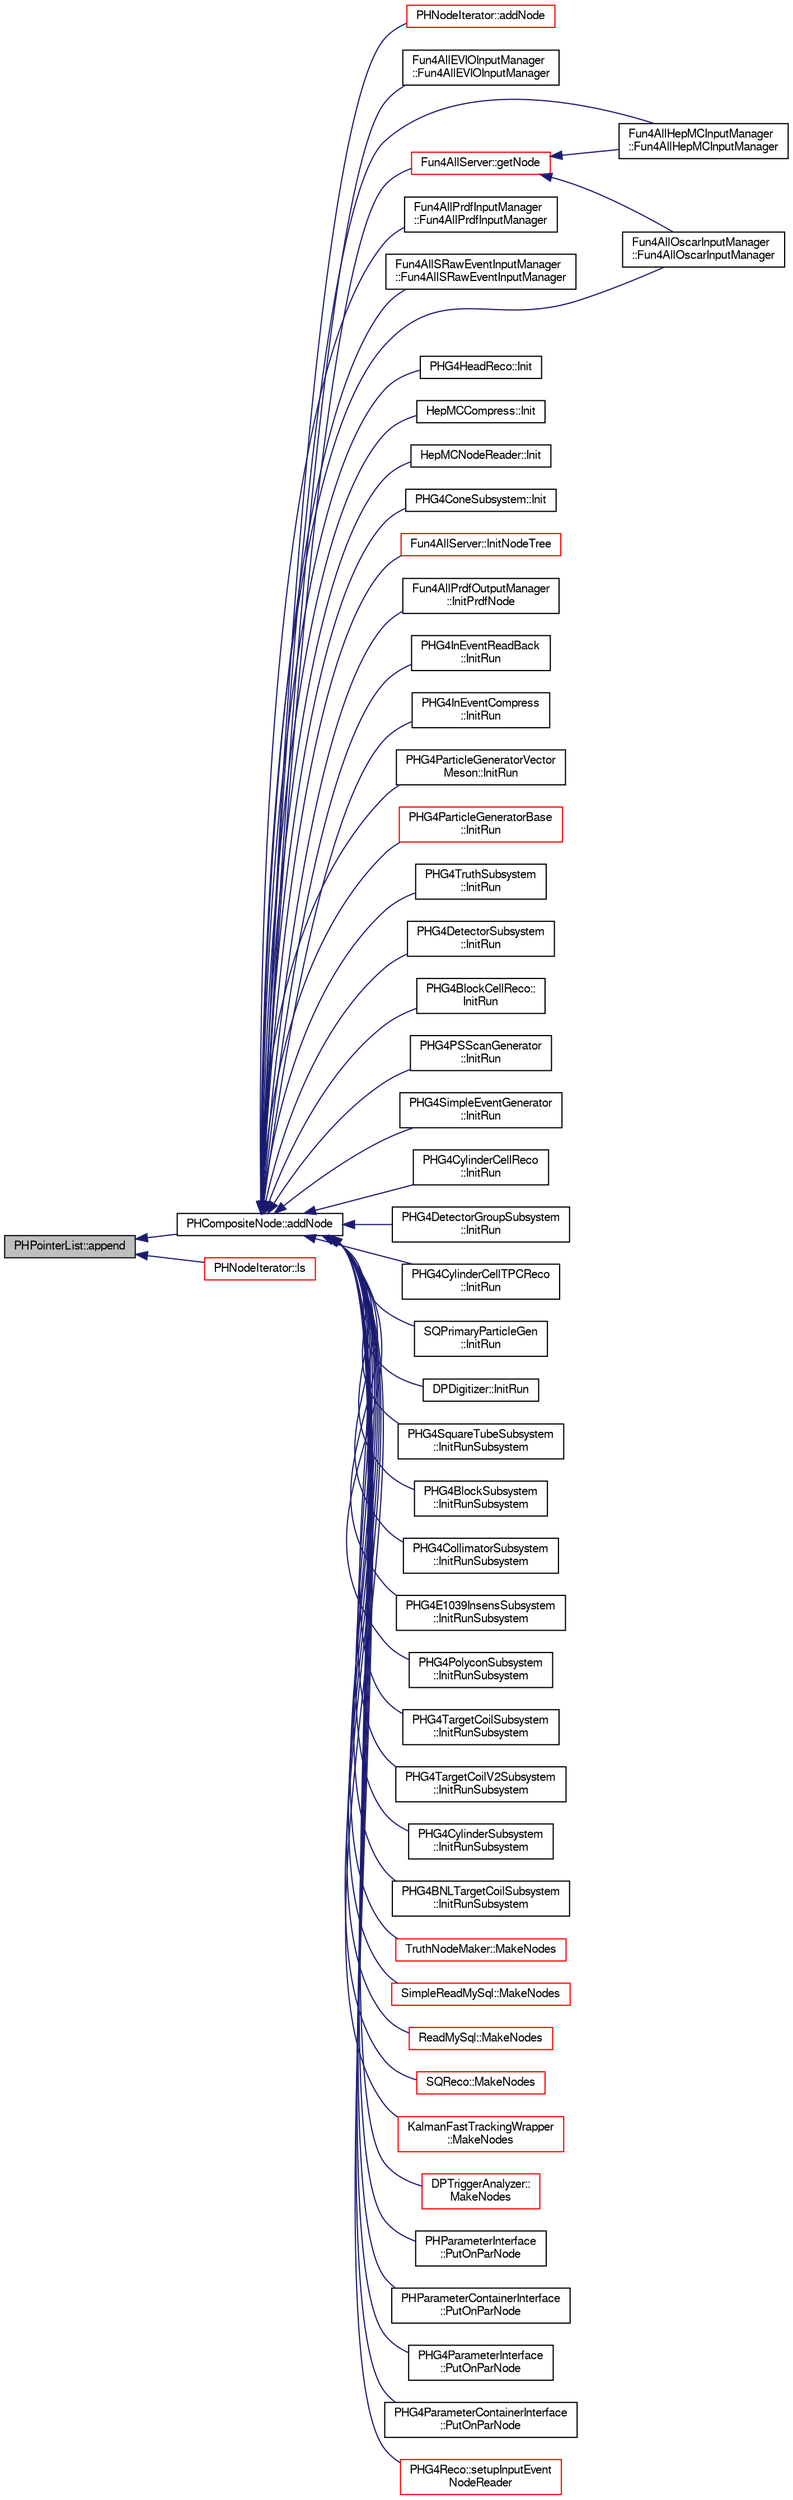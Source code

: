 digraph "PHPointerList::append"
{
  bgcolor="transparent";
  edge [fontname="FreeSans",fontsize="10",labelfontname="FreeSans",labelfontsize="10"];
  node [fontname="FreeSans",fontsize="10",shape=record];
  rankdir="LR";
  Node1 [label="PHPointerList::append",height=0.2,width=0.4,color="black", fillcolor="grey75", style="filled" fontcolor="black"];
  Node1 -> Node2 [dir="back",color="midnightblue",fontsize="10",style="solid",fontname="FreeSans"];
  Node2 [label="PHCompositeNode::addNode",height=0.2,width=0.4,color="black",URL="$d5/dca/classPHCompositeNode.html#ac7dbf017614c324e218a001d729607bf"];
  Node2 -> Node3 [dir="back",color="midnightblue",fontsize="10",style="solid",fontname="FreeSans"];
  Node3 [label="PHNodeIterator::addNode",height=0.2,width=0.4,color="red",URL="$d5/d07/classPHNodeIterator.html#a2c183a75c6a6784f38ff15b6163eb7ee"];
  Node2 -> Node4 [dir="back",color="midnightblue",fontsize="10",style="solid",fontname="FreeSans"];
  Node4 [label="Fun4AllEVIOInputManager\l::Fun4AllEVIOInputManager",height=0.2,width=0.4,color="black",URL="$d3/d97/classFun4AllEVIOInputManager.html#af15bc51c0267a3e6f959339b512f491e"];
  Node2 -> Node5 [dir="back",color="midnightblue",fontsize="10",style="solid",fontname="FreeSans"];
  Node5 [label="Fun4AllHepMCInputManager\l::Fun4AllHepMCInputManager",height=0.2,width=0.4,color="black",URL="$d6/d6f/classFun4AllHepMCInputManager.html#ab49f9d3e9950f49dfe1323ac466e2021"];
  Node2 -> Node6 [dir="back",color="midnightblue",fontsize="10",style="solid",fontname="FreeSans"];
  Node6 [label="Fun4AllOscarInputManager\l::Fun4AllOscarInputManager",height=0.2,width=0.4,color="black",URL="$db/d1f/classFun4AllOscarInputManager.html#a6eba24090795ccb027a1dedc87db1a85"];
  Node2 -> Node7 [dir="back",color="midnightblue",fontsize="10",style="solid",fontname="FreeSans"];
  Node7 [label="Fun4AllPrdfInputManager\l::Fun4AllPrdfInputManager",height=0.2,width=0.4,color="black",URL="$da/dd8/classFun4AllPrdfInputManager.html#a36fdaca3254cbb07a00af64b10488385"];
  Node2 -> Node8 [dir="back",color="midnightblue",fontsize="10",style="solid",fontname="FreeSans"];
  Node8 [label="Fun4AllSRawEventInputManager\l::Fun4AllSRawEventInputManager",height=0.2,width=0.4,color="black",URL="$d5/dd4/classFun4AllSRawEventInputManager.html#a72fc8aee367810a4f5104178ab58850d"];
  Node2 -> Node9 [dir="back",color="midnightblue",fontsize="10",style="solid",fontname="FreeSans"];
  Node9 [label="Fun4AllServer::getNode",height=0.2,width=0.4,color="red",URL="$da/d29/classFun4AllServer.html#ac42fd391b795d9605811abb9394c2011"];
  Node9 -> Node5 [dir="back",color="midnightblue",fontsize="10",style="solid",fontname="FreeSans"];
  Node9 -> Node6 [dir="back",color="midnightblue",fontsize="10",style="solid",fontname="FreeSans"];
  Node2 -> Node10 [dir="back",color="midnightblue",fontsize="10",style="solid",fontname="FreeSans"];
  Node10 [label="PHG4HeadReco::Init",height=0.2,width=0.4,color="black",URL="$d2/d2e/classPHG4HeadReco.html#a846ec00965508330db91db4b312831b3"];
  Node2 -> Node11 [dir="back",color="midnightblue",fontsize="10",style="solid",fontname="FreeSans"];
  Node11 [label="HepMCCompress::Init",height=0.2,width=0.4,color="black",URL="$d0/d7f/classHepMCCompress.html#a5598862de2cc018209be8b339701cac9"];
  Node2 -> Node12 [dir="back",color="midnightblue",fontsize="10",style="solid",fontname="FreeSans"];
  Node12 [label="HepMCNodeReader::Init",height=0.2,width=0.4,color="black",URL="$db/d6c/classHepMCNodeReader.html#a6bc7c84c413805989ae15ce520d6db2d"];
  Node2 -> Node13 [dir="back",color="midnightblue",fontsize="10",style="solid",fontname="FreeSans"];
  Node13 [label="PHG4ConeSubsystem::Init",height=0.2,width=0.4,color="black",URL="$d8/d6e/classPHG4ConeSubsystem.html#ad28af91002a876e0061806c3c73e4cd1",tooltip="init "];
  Node2 -> Node14 [dir="back",color="midnightblue",fontsize="10",style="solid",fontname="FreeSans"];
  Node14 [label="Fun4AllServer::InitNodeTree",height=0.2,width=0.4,color="red",URL="$da/d29/classFun4AllServer.html#a2ebfcdcf706670c98c189bfa93c3ff89"];
  Node2 -> Node15 [dir="back",color="midnightblue",fontsize="10",style="solid",fontname="FreeSans"];
  Node15 [label="Fun4AllPrdfOutputManager\l::InitPrdfNode",height=0.2,width=0.4,color="black",URL="$d6/dc8/classFun4AllPrdfOutputManager.html#a1d891012ff50062628d053f825426c80",tooltip="PRDF node initialization [class specific method]. "];
  Node2 -> Node16 [dir="back",color="midnightblue",fontsize="10",style="solid",fontname="FreeSans"];
  Node16 [label="PHG4InEventReadBack\l::InitRun",height=0.2,width=0.4,color="black",URL="$d8/ded/classPHG4InEventReadBack.html#aa31ef3721af746a498e04c7276e71e2f"];
  Node2 -> Node17 [dir="back",color="midnightblue",fontsize="10",style="solid",fontname="FreeSans"];
  Node17 [label="PHG4InEventCompress\l::InitRun",height=0.2,width=0.4,color="black",URL="$dc/d9a/classPHG4InEventCompress.html#a6aeb4087c74a2fc61ce8e4f1df80c09c"];
  Node2 -> Node18 [dir="back",color="midnightblue",fontsize="10",style="solid",fontname="FreeSans"];
  Node18 [label="PHG4ParticleGeneratorVector\lMeson::InitRun",height=0.2,width=0.4,color="black",URL="$d7/dc3/classPHG4ParticleGeneratorVectorMeson.html#ab94cb70aadedac669f75a44b8788fbfd"];
  Node2 -> Node19 [dir="back",color="midnightblue",fontsize="10",style="solid",fontname="FreeSans"];
  Node19 [label="PHG4ParticleGeneratorBase\l::InitRun",height=0.2,width=0.4,color="red",URL="$d8/d78/classPHG4ParticleGeneratorBase.html#a6d7c97ddfb202769c5b878454d8d07a7"];
  Node2 -> Node20 [dir="back",color="midnightblue",fontsize="10",style="solid",fontname="FreeSans"];
  Node20 [label="PHG4TruthSubsystem\l::InitRun",height=0.2,width=0.4,color="black",URL="$d5/d85/classPHG4TruthSubsystem.html#a0dc4476d86bcfecbb026ca2d98caca32",tooltip="init "];
  Node2 -> Node21 [dir="back",color="midnightblue",fontsize="10",style="solid",fontname="FreeSans"];
  Node21 [label="PHG4DetectorSubsystem\l::InitRun",height=0.2,width=0.4,color="black",URL="$d5/d29/classPHG4DetectorSubsystem.html#a3c2ac5dc436f84e09140b6e2a1be8ff9"];
  Node2 -> Node22 [dir="back",color="midnightblue",fontsize="10",style="solid",fontname="FreeSans"];
  Node22 [label="PHG4BlockCellReco::\lInitRun",height=0.2,width=0.4,color="black",URL="$df/d5e/classPHG4BlockCellReco.html#aa62bbe31407e5e4c80f541dbd5c18aa4",tooltip="module initialization "];
  Node2 -> Node23 [dir="back",color="midnightblue",fontsize="10",style="solid",fontname="FreeSans"];
  Node23 [label="PHG4PSScanGenerator\l::InitRun",height=0.2,width=0.4,color="black",URL="$de/d76/classPHG4PSScanGenerator.html#a910e9a4a0228a5185e97b5466b256ec6"];
  Node2 -> Node24 [dir="back",color="midnightblue",fontsize="10",style="solid",fontname="FreeSans"];
  Node24 [label="PHG4SimpleEventGenerator\l::InitRun",height=0.2,width=0.4,color="black",URL="$d5/df3/classPHG4SimpleEventGenerator.html#a54f0db778c3a2a4154b76b30e75baf44"];
  Node2 -> Node25 [dir="back",color="midnightblue",fontsize="10",style="solid",fontname="FreeSans"];
  Node25 [label="PHG4CylinderCellReco\l::InitRun",height=0.2,width=0.4,color="black",URL="$d5/dd0/classPHG4CylinderCellReco.html#ada869396a39d11561fcbb85572446310",tooltip="module initialization "];
  Node2 -> Node26 [dir="back",color="midnightblue",fontsize="10",style="solid",fontname="FreeSans"];
  Node26 [label="PHG4DetectorGroupSubsystem\l::InitRun",height=0.2,width=0.4,color="black",URL="$d7/d7f/classPHG4DetectorGroupSubsystem.html#a9c1bbc352e506b9b598fcd4d34ea279e"];
  Node2 -> Node27 [dir="back",color="midnightblue",fontsize="10",style="solid",fontname="FreeSans"];
  Node27 [label="PHG4CylinderCellTPCReco\l::InitRun",height=0.2,width=0.4,color="black",URL="$dc/d94/classPHG4CylinderCellTPCReco.html#a36f8dae72fae5f5d6e17b06fcec0b463"];
  Node2 -> Node28 [dir="back",color="midnightblue",fontsize="10",style="solid",fontname="FreeSans"];
  Node28 [label="SQPrimaryParticleGen\l::InitRun",height=0.2,width=0.4,color="black",URL="$d4/d06/classSQPrimaryParticleGen.html#a3089360fe1b2fd95de23dd28219b32f6"];
  Node2 -> Node29 [dir="back",color="midnightblue",fontsize="10",style="solid",fontname="FreeSans"];
  Node29 [label="DPDigitizer::InitRun",height=0.2,width=0.4,color="black",URL="$d6/d98/classDPDigitizer.html#aaa9b879580c9f14c1f86f02ddef20417",tooltip="module initialization "];
  Node2 -> Node30 [dir="back",color="midnightblue",fontsize="10",style="solid",fontname="FreeSans"];
  Node30 [label="PHG4SquareTubeSubsystem\l::InitRunSubsystem",height=0.2,width=0.4,color="black",URL="$d4/d2d/classPHG4SquareTubeSubsystem.html#a5b92b85e8435b833679496938bc6c4d8",tooltip="InitRunSubsystem. "];
  Node2 -> Node31 [dir="back",color="midnightblue",fontsize="10",style="solid",fontname="FreeSans"];
  Node31 [label="PHG4BlockSubsystem\l::InitRunSubsystem",height=0.2,width=0.4,color="black",URL="$df/d14/classPHG4BlockSubsystem.html#ac0d173351f388609274a5105753746c3",tooltip="InitRunSubsystem. "];
  Node2 -> Node32 [dir="back",color="midnightblue",fontsize="10",style="solid",fontname="FreeSans"];
  Node32 [label="PHG4CollimatorSubsystem\l::InitRunSubsystem",height=0.2,width=0.4,color="black",URL="$de/d78/classPHG4CollimatorSubsystem.html#a92f9e8f0d2891f34d9a638a76577a6b2",tooltip="InitRunSubsystem. "];
  Node2 -> Node33 [dir="back",color="midnightblue",fontsize="10",style="solid",fontname="FreeSans"];
  Node33 [label="PHG4E1039InsensSubsystem\l::InitRunSubsystem",height=0.2,width=0.4,color="black",URL="$d9/d43/classPHG4E1039InsensSubsystem.html#a5b33838350511d45e3d69556ae38d3c4",tooltip="InitRunSubsystem. "];
  Node2 -> Node34 [dir="back",color="midnightblue",fontsize="10",style="solid",fontname="FreeSans"];
  Node34 [label="PHG4PolyconSubsystem\l::InitRunSubsystem",height=0.2,width=0.4,color="black",URL="$d6/d12/classPHG4PolyconSubsystem.html#aaeebd3d4f0dc15785098c0dcb44b6740",tooltip="init runwise stuff "];
  Node2 -> Node35 [dir="back",color="midnightblue",fontsize="10",style="solid",fontname="FreeSans"];
  Node35 [label="PHG4TargetCoilSubsystem\l::InitRunSubsystem",height=0.2,width=0.4,color="black",URL="$d8/d86/classPHG4TargetCoilSubsystem.html#ab2523afc854bd0070f5de6bd2448664e",tooltip="init runwise stuff "];
  Node2 -> Node36 [dir="back",color="midnightblue",fontsize="10",style="solid",fontname="FreeSans"];
  Node36 [label="PHG4TargetCoilV2Subsystem\l::InitRunSubsystem",height=0.2,width=0.4,color="black",URL="$db/ddf/classPHG4TargetCoilV2Subsystem.html#a90105993fc507bc86e1605a1ea0f5b28",tooltip="init runwise stuff "];
  Node2 -> Node37 [dir="back",color="midnightblue",fontsize="10",style="solid",fontname="FreeSans"];
  Node37 [label="PHG4CylinderSubsystem\l::InitRunSubsystem",height=0.2,width=0.4,color="black",URL="$db/dc5/classPHG4CylinderSubsystem.html#a034cd0c643ec03070dcaf5f3bae175e0",tooltip="init runwise stuff "];
  Node2 -> Node38 [dir="back",color="midnightblue",fontsize="10",style="solid",fontname="FreeSans"];
  Node38 [label="PHG4BNLTargetCoilSubsystem\l::InitRunSubsystem",height=0.2,width=0.4,color="black",URL="$d9/df7/classPHG4BNLTargetCoilSubsystem.html#a51eacfee4ecd504d8a424baa292de510",tooltip="init runwise stuff "];
  Node2 -> Node39 [dir="back",color="midnightblue",fontsize="10",style="solid",fontname="FreeSans"];
  Node39 [label="TruthNodeMaker::MakeNodes",height=0.2,width=0.4,color="red",URL="$dd/d44/classTruthNodeMaker.html#a9bb434771e07deebfdb6431278d509c6"];
  Node2 -> Node40 [dir="back",color="midnightblue",fontsize="10",style="solid",fontname="FreeSans"];
  Node40 [label="SimpleReadMySql::MakeNodes",height=0.2,width=0.4,color="red",URL="$d0/d68/classSimpleReadMySql.html#a650a5f65ee1634450425061b781ec942"];
  Node2 -> Node41 [dir="back",color="midnightblue",fontsize="10",style="solid",fontname="FreeSans"];
  Node41 [label="ReadMySql::MakeNodes",height=0.2,width=0.4,color="red",URL="$db/dda/classReadMySql.html#a893da68c47d48aaa94b6a6befdb4ab85"];
  Node2 -> Node42 [dir="back",color="midnightblue",fontsize="10",style="solid",fontname="FreeSans"];
  Node42 [label="SQReco::MakeNodes",height=0.2,width=0.4,color="red",URL="$df/df2/classSQReco.html#a6606fc7b992f65ded141311b0db3f109"];
  Node2 -> Node43 [dir="back",color="midnightblue",fontsize="10",style="solid",fontname="FreeSans"];
  Node43 [label="KalmanFastTrackingWrapper\l::MakeNodes",height=0.2,width=0.4,color="red",URL="$d4/dff/classKalmanFastTrackingWrapper.html#a2b173121c0b43f3bcbf3657eba6aa4ea"];
  Node2 -> Node44 [dir="back",color="midnightblue",fontsize="10",style="solid",fontname="FreeSans"];
  Node44 [label="DPTriggerAnalyzer::\lMakeNodes",height=0.2,width=0.4,color="red",URL="$d8/dda/classDPTriggerAnalyzer.html#ac60c0b9f502460d4abd538b62b548f4b"];
  Node2 -> Node45 [dir="back",color="midnightblue",fontsize="10",style="solid",fontname="FreeSans"];
  Node45 [label="PHParameterInterface\l::PutOnParNode",height=0.2,width=0.4,color="black",URL="$d4/d31/classPHParameterInterface.html#a843431a58ea1f6414cd05e0121bf163c"];
  Node2 -> Node46 [dir="back",color="midnightblue",fontsize="10",style="solid",fontname="FreeSans"];
  Node46 [label="PHParameterContainerInterface\l::PutOnParNode",height=0.2,width=0.4,color="black",URL="$da/d11/classPHParameterContainerInterface.html#a807078a1e0b3342dabad4b271461c0af"];
  Node2 -> Node47 [dir="back",color="midnightblue",fontsize="10",style="solid",fontname="FreeSans"];
  Node47 [label="PHG4ParameterInterface\l::PutOnParNode",height=0.2,width=0.4,color="black",URL="$d8/d1b/classPHG4ParameterInterface.html#a6cb9fcc8ea7d1ab8a2557bb69a35d54a"];
  Node2 -> Node48 [dir="back",color="midnightblue",fontsize="10",style="solid",fontname="FreeSans"];
  Node48 [label="PHG4ParameterContainerInterface\l::PutOnParNode",height=0.2,width=0.4,color="black",URL="$d4/d69/classPHG4ParameterContainerInterface.html#acb7702443ea89643ab14c8be592c80d0"];
  Node2 -> Node49 [dir="back",color="midnightblue",fontsize="10",style="solid",fontname="FreeSans"];
  Node49 [label="PHG4Reco::setupInputEvent\lNodeReader",height=0.2,width=0.4,color="red",URL="$d0/d78/classPHG4Reco.html#af0c0ba5027360ea57d9ee31bc949e4dd"];
  Node1 -> Node50 [dir="back",color="midnightblue",fontsize="10",style="solid",fontname="FreeSans"];
  Node50 [label="PHNodeIterator::ls",height=0.2,width=0.4,color="red",URL="$d5/d07/classPHNodeIterator.html#a110a5b87a02a22deecae334f32387ffa"];
}

